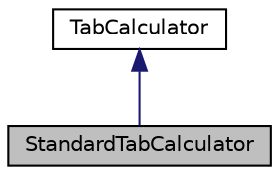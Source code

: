 digraph "StandardTabCalculator"
{
 // LATEX_PDF_SIZE
  edge [fontname="Helvetica",fontsize="10",labelfontname="Helvetica",labelfontsize="10"];
  node [fontname="Helvetica",fontsize="10",shape=record];
  Node1 [label="StandardTabCalculator",height=0.2,width=0.4,color="black", fillcolor="grey75", style="filled", fontcolor="black",tooltip="Represents the standard tab calculator of a restaurant."];
  Node2 -> Node1 [dir="back",color="midnightblue",fontsize="10",style="solid",fontname="Helvetica"];
  Node2 [label="TabCalculator",height=0.2,width=0.4,color="black", fillcolor="white", style="filled",URL="$classTabCalculator.html",tooltip="Represents a tab calculator."];
}
